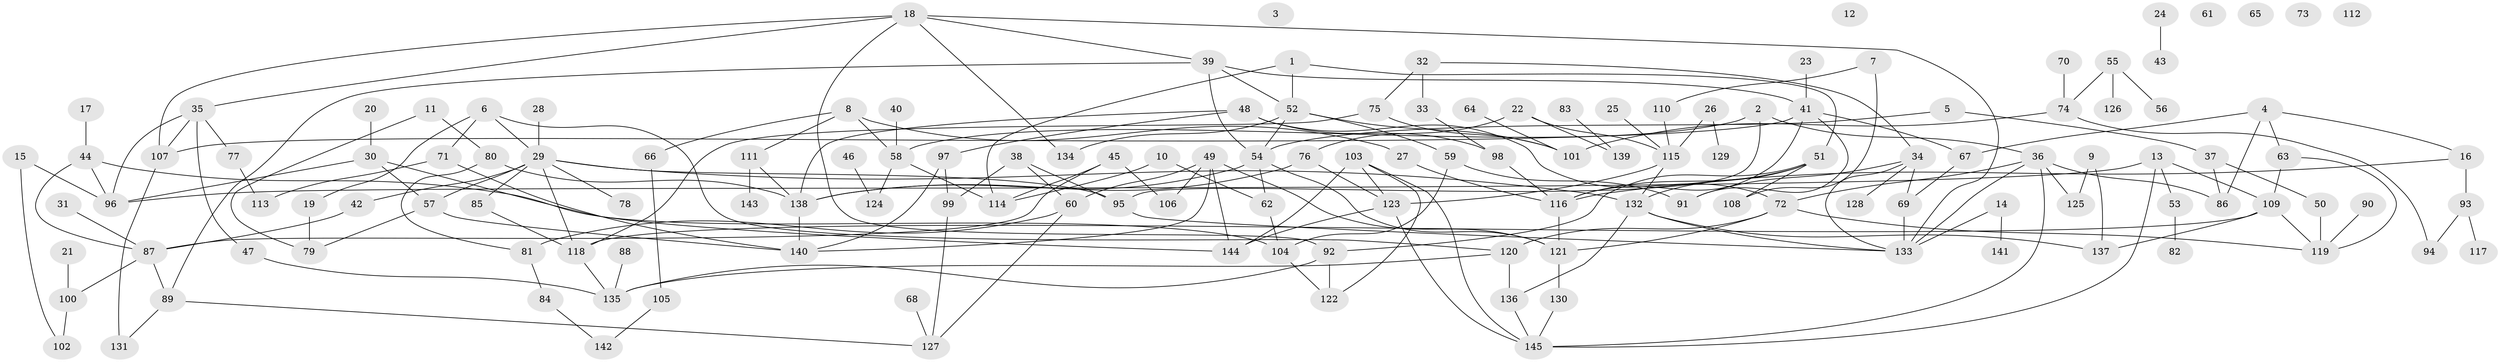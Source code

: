 // coarse degree distribution, {2: 0.11764705882352941, 3: 0.11764705882352941, 6: 0.13725490196078433, 5: 0.13725490196078433, 4: 0.21568627450980393, 1: 0.11764705882352941, 7: 0.058823529411764705, 8: 0.058823529411764705, 9: 0.0196078431372549, 11: 0.0196078431372549}
// Generated by graph-tools (version 1.1) at 2025/35/03/04/25 23:35:45]
// undirected, 145 vertices, 213 edges
graph export_dot {
  node [color=gray90,style=filled];
  1;
  2;
  3;
  4;
  5;
  6;
  7;
  8;
  9;
  10;
  11;
  12;
  13;
  14;
  15;
  16;
  17;
  18;
  19;
  20;
  21;
  22;
  23;
  24;
  25;
  26;
  27;
  28;
  29;
  30;
  31;
  32;
  33;
  34;
  35;
  36;
  37;
  38;
  39;
  40;
  41;
  42;
  43;
  44;
  45;
  46;
  47;
  48;
  49;
  50;
  51;
  52;
  53;
  54;
  55;
  56;
  57;
  58;
  59;
  60;
  61;
  62;
  63;
  64;
  65;
  66;
  67;
  68;
  69;
  70;
  71;
  72;
  73;
  74;
  75;
  76;
  77;
  78;
  79;
  80;
  81;
  82;
  83;
  84;
  85;
  86;
  87;
  88;
  89;
  90;
  91;
  92;
  93;
  94;
  95;
  96;
  97;
  98;
  99;
  100;
  101;
  102;
  103;
  104;
  105;
  106;
  107;
  108;
  109;
  110;
  111;
  112;
  113;
  114;
  115;
  116;
  117;
  118;
  119;
  120;
  121;
  122;
  123;
  124;
  125;
  126;
  127;
  128;
  129;
  130;
  131;
  132;
  133;
  134;
  135;
  136;
  137;
  138;
  139;
  140;
  141;
  142;
  143;
  144;
  145;
  1 -- 51;
  1 -- 52;
  1 -- 114;
  2 -- 36;
  2 -- 58;
  2 -- 95;
  4 -- 16;
  4 -- 63;
  4 -- 67;
  4 -- 86;
  5 -- 37;
  5 -- 54;
  6 -- 19;
  6 -- 29;
  6 -- 71;
  6 -- 120;
  7 -- 108;
  7 -- 110;
  8 -- 27;
  8 -- 58;
  8 -- 66;
  8 -- 111;
  9 -- 125;
  9 -- 137;
  10 -- 62;
  10 -- 114;
  11 -- 79;
  11 -- 80;
  13 -- 53;
  13 -- 96;
  13 -- 109;
  13 -- 145;
  14 -- 133;
  14 -- 141;
  15 -- 96;
  15 -- 102;
  16 -- 93;
  16 -- 116;
  17 -- 44;
  18 -- 35;
  18 -- 39;
  18 -- 92;
  18 -- 107;
  18 -- 133;
  18 -- 134;
  19 -- 79;
  20 -- 30;
  21 -- 100;
  22 -- 76;
  22 -- 115;
  22 -- 139;
  23 -- 41;
  24 -- 43;
  25 -- 115;
  26 -- 115;
  26 -- 129;
  27 -- 116;
  28 -- 29;
  29 -- 42;
  29 -- 57;
  29 -- 78;
  29 -- 85;
  29 -- 95;
  29 -- 118;
  29 -- 132;
  30 -- 57;
  30 -- 96;
  30 -- 144;
  31 -- 87;
  32 -- 33;
  32 -- 34;
  32 -- 75;
  33 -- 98;
  34 -- 69;
  34 -- 91;
  34 -- 128;
  34 -- 133;
  35 -- 47;
  35 -- 77;
  35 -- 96;
  35 -- 107;
  36 -- 72;
  36 -- 86;
  36 -- 125;
  36 -- 133;
  36 -- 145;
  37 -- 50;
  37 -- 86;
  38 -- 60;
  38 -- 95;
  38 -- 99;
  39 -- 41;
  39 -- 52;
  39 -- 54;
  39 -- 89;
  40 -- 58;
  41 -- 67;
  41 -- 91;
  41 -- 107;
  41 -- 116;
  42 -- 87;
  44 -- 87;
  44 -- 96;
  44 -- 104;
  45 -- 87;
  45 -- 106;
  45 -- 114;
  46 -- 124;
  47 -- 135;
  48 -- 72;
  48 -- 97;
  48 -- 98;
  48 -- 138;
  49 -- 60;
  49 -- 106;
  49 -- 121;
  49 -- 140;
  49 -- 144;
  50 -- 119;
  51 -- 92;
  51 -- 108;
  51 -- 116;
  51 -- 132;
  52 -- 54;
  52 -- 59;
  52 -- 101;
  52 -- 134;
  53 -- 82;
  54 -- 62;
  54 -- 121;
  54 -- 138;
  55 -- 56;
  55 -- 74;
  55 -- 126;
  57 -- 79;
  57 -- 140;
  58 -- 114;
  58 -- 124;
  59 -- 91;
  59 -- 104;
  60 -- 81;
  60 -- 127;
  62 -- 104;
  63 -- 109;
  63 -- 119;
  64 -- 101;
  66 -- 105;
  67 -- 69;
  68 -- 127;
  69 -- 133;
  70 -- 74;
  71 -- 113;
  71 -- 140;
  72 -- 119;
  72 -- 120;
  72 -- 121;
  74 -- 94;
  74 -- 101;
  75 -- 101;
  75 -- 118;
  76 -- 123;
  76 -- 138;
  77 -- 113;
  80 -- 81;
  80 -- 138;
  81 -- 84;
  83 -- 139;
  84 -- 142;
  85 -- 118;
  87 -- 89;
  87 -- 100;
  88 -- 135;
  89 -- 127;
  89 -- 131;
  90 -- 119;
  92 -- 122;
  92 -- 135;
  93 -- 94;
  93 -- 117;
  95 -- 133;
  97 -- 99;
  97 -- 140;
  98 -- 116;
  99 -- 127;
  100 -- 102;
  103 -- 122;
  103 -- 123;
  103 -- 144;
  103 -- 145;
  104 -- 122;
  105 -- 142;
  107 -- 131;
  109 -- 118;
  109 -- 119;
  109 -- 137;
  110 -- 115;
  111 -- 138;
  111 -- 143;
  115 -- 123;
  115 -- 132;
  116 -- 121;
  118 -- 135;
  120 -- 135;
  120 -- 136;
  121 -- 130;
  123 -- 144;
  123 -- 145;
  130 -- 145;
  132 -- 133;
  132 -- 136;
  132 -- 137;
  136 -- 145;
  138 -- 140;
}
